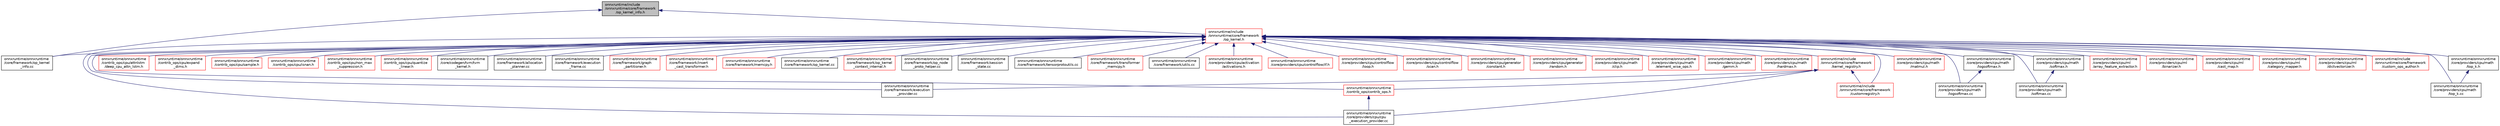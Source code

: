 digraph "onnxruntime/include/onnxruntime/core/framework/op_kernel_info.h"
{
  edge [fontname="Helvetica",fontsize="10",labelfontname="Helvetica",labelfontsize="10"];
  node [fontname="Helvetica",fontsize="10",shape=record];
  Node58 [label="onnxruntime/include\l/onnxruntime/core/framework\l/op_kernel_info.h",height=0.2,width=0.4,color="black", fillcolor="grey75", style="filled", fontcolor="black"];
  Node58 -> Node59 [dir="back",color="midnightblue",fontsize="10",style="solid",fontname="Helvetica"];
  Node59 [label="onnxruntime/include\l/onnxruntime/core/framework\l/op_kernel.h",height=0.2,width=0.4,color="red", fillcolor="white", style="filled",URL="$op__kernel_8h.html"];
  Node59 -> Node60 [dir="back",color="midnightblue",fontsize="10",style="solid",fontname="Helvetica"];
  Node60 [label="onnxruntime/include\l/onnxruntime/core/framework\l/custom_ops_author.h",height=0.2,width=0.4,color="red", fillcolor="white", style="filled",URL="$custom__ops__author_8h.html"];
  Node59 -> Node64 [dir="back",color="midnightblue",fontsize="10",style="solid",fontname="Helvetica"];
  Node64 [label="onnxruntime/include\l/onnxruntime/core/framework\l/customregistry.h",height=0.2,width=0.4,color="red", fillcolor="white", style="filled",URL="$customregistry_8h.html"];
  Node59 -> Node67 [dir="back",color="midnightblue",fontsize="10",style="solid",fontname="Helvetica"];
  Node67 [label="onnxruntime/include\l/onnxruntime/core/framework\l/kernel_registry.h",height=0.2,width=0.4,color="red", fillcolor="white", style="filled",URL="$kernel__registry_8h.html"];
  Node67 -> Node64 [dir="back",color="midnightblue",fontsize="10",style="solid",fontname="Helvetica"];
  Node67 -> Node68 [dir="back",color="midnightblue",fontsize="10",style="solid",fontname="Helvetica"];
  Node68 [label="onnxruntime/onnxruntime\l/contrib_ops/contrib_ops.h",height=0.2,width=0.4,color="red", fillcolor="white", style="filled",URL="$contrib__ops_8h.html"];
  Node68 -> Node71 [dir="back",color="midnightblue",fontsize="10",style="solid",fontname="Helvetica"];
  Node71 [label="onnxruntime/onnxruntime\l/core/providers/cpu/cpu\l_execution_provider.cc",height=0.2,width=0.4,color="black", fillcolor="white", style="filled",URL="$cpu__execution__provider_8cc.html"];
  Node67 -> Node72 [dir="back",color="midnightblue",fontsize="10",style="solid",fontname="Helvetica"];
  Node72 [label="onnxruntime/onnxruntime\l/core/framework/execution\l_provider.cc",height=0.2,width=0.4,color="black", fillcolor="white", style="filled",URL="$execution__provider_8cc.html"];
  Node67 -> Node71 [dir="back",color="midnightblue",fontsize="10",style="solid",fontname="Helvetica"];
  Node59 -> Node68 [dir="back",color="midnightblue",fontsize="10",style="solid",fontname="Helvetica"];
  Node59 -> Node77 [dir="back",color="midnightblue",fontsize="10",style="solid",fontname="Helvetica"];
  Node77 [label="onnxruntime/onnxruntime\l/contrib_ops/cpu/attnlstm\l/deep_cpu_attn_lstm.h",height=0.2,width=0.4,color="red", fillcolor="white", style="filled",URL="$deep__cpu__attn__lstm_8h.html"];
  Node59 -> Node79 [dir="back",color="midnightblue",fontsize="10",style="solid",fontname="Helvetica"];
  Node79 [label="onnxruntime/onnxruntime\l/contrib_ops/cpu/expand\l_dims.h",height=0.2,width=0.4,color="red", fillcolor="white", style="filled",URL="$expand__dims_8h.html"];
  Node59 -> Node81 [dir="back",color="midnightblue",fontsize="10",style="solid",fontname="Helvetica"];
  Node81 [label="onnxruntime/onnxruntime\l/contrib_ops/cpu/sample.h",height=0.2,width=0.4,color="red", fillcolor="white", style="filled",URL="$sample_8h.html"];
  Node59 -> Node83 [dir="back",color="midnightblue",fontsize="10",style="solid",fontname="Helvetica"];
  Node83 [label="onnxruntime/onnxruntime\l/contrib_ops/cpu/isnan.h",height=0.2,width=0.4,color="red", fillcolor="white", style="filled",URL="$isnan_8h.html"];
  Node59 -> Node85 [dir="back",color="midnightblue",fontsize="10",style="solid",fontname="Helvetica"];
  Node85 [label="onnxruntime/onnxruntime\l/contrib_ops/cpu/non_max\l_suppression.h",height=0.2,width=0.4,color="red", fillcolor="white", style="filled",URL="$non__max__suppression_8h.html"];
  Node59 -> Node87 [dir="back",color="midnightblue",fontsize="10",style="solid",fontname="Helvetica"];
  Node87 [label="onnxruntime/onnxruntime\l/contrib_ops/cpu/quantize\l_linear.h",height=0.2,width=0.4,color="red", fillcolor="white", style="filled",URL="$quantize__linear_8h.html"];
  Node59 -> Node89 [dir="back",color="midnightblue",fontsize="10",style="solid",fontname="Helvetica"];
  Node89 [label="onnxruntime/onnxruntime\l/core/codegen/tvm/tvm\l_kernel.h",height=0.2,width=0.4,color="black", fillcolor="white", style="filled",URL="$tvm__kernel_8h.html"];
  Node59 -> Node90 [dir="back",color="midnightblue",fontsize="10",style="solid",fontname="Helvetica"];
  Node90 [label="onnxruntime/onnxruntime\l/core/framework/allocation\l_planner.cc",height=0.2,width=0.4,color="black", fillcolor="white", style="filled",URL="$allocation__planner_8cc.html"];
  Node59 -> Node91 [dir="back",color="midnightblue",fontsize="10",style="solid",fontname="Helvetica"];
  Node91 [label="onnxruntime/onnxruntime\l/core/framework/execution\l_frame.cc",height=0.2,width=0.4,color="black", fillcolor="white", style="filled",URL="$execution__frame_8cc.html"];
  Node59 -> Node72 [dir="back",color="midnightblue",fontsize="10",style="solid",fontname="Helvetica"];
  Node59 -> Node92 [dir="back",color="midnightblue",fontsize="10",style="solid",fontname="Helvetica"];
  Node92 [label="onnxruntime/onnxruntime\l/core/framework/graph\l_partitioner.h",height=0.2,width=0.4,color="red", fillcolor="white", style="filled",URL="$graph__partitioner_8h.html"];
  Node59 -> Node94 [dir="back",color="midnightblue",fontsize="10",style="solid",fontname="Helvetica"];
  Node94 [label="onnxruntime/onnxruntime\l/core/framework/insert\l_cast_transformer.h",height=0.2,width=0.4,color="red", fillcolor="white", style="filled",URL="$insert__cast__transformer_8h.html"];
  Node59 -> Node96 [dir="back",color="midnightblue",fontsize="10",style="solid",fontname="Helvetica"];
  Node96 [label="onnxruntime/onnxruntime\l/core/framework/memcpy.h",height=0.2,width=0.4,color="red", fillcolor="white", style="filled",URL="$memcpy_8h.html"];
  Node59 -> Node98 [dir="back",color="midnightblue",fontsize="10",style="solid",fontname="Helvetica"];
  Node98 [label="onnxruntime/onnxruntime\l/core/framework/op_kernel.cc",height=0.2,width=0.4,color="black", fillcolor="white", style="filled",URL="$op__kernel_8cc.html"];
  Node59 -> Node99 [dir="back",color="midnightblue",fontsize="10",style="solid",fontname="Helvetica"];
  Node99 [label="onnxruntime/onnxruntime\l/core/framework/op_kernel\l_context_internal.h",height=0.2,width=0.4,color="red", fillcolor="white", style="filled",URL="$op__kernel__context__internal_8h.html"];
  Node59 -> Node105 [dir="back",color="midnightblue",fontsize="10",style="solid",fontname="Helvetica"];
  Node105 [label="onnxruntime/onnxruntime\l/core/framework/op_kernel\l_info.cc",height=0.2,width=0.4,color="black", fillcolor="white", style="filled",URL="$op__kernel__info_8cc.html"];
  Node59 -> Node106 [dir="back",color="midnightblue",fontsize="10",style="solid",fontname="Helvetica"];
  Node106 [label="onnxruntime/onnxruntime\l/core/framework/op_node\l_proto_helper.cc",height=0.2,width=0.4,color="black", fillcolor="white", style="filled",URL="$op__node__proto__helper_8cc.html"];
  Node59 -> Node107 [dir="back",color="midnightblue",fontsize="10",style="solid",fontname="Helvetica"];
  Node107 [label="onnxruntime/onnxruntime\l/core/framework/session\l_state.cc",height=0.2,width=0.4,color="black", fillcolor="white", style="filled",URL="$session__state_8cc.html"];
  Node59 -> Node108 [dir="back",color="midnightblue",fontsize="10",style="solid",fontname="Helvetica"];
  Node108 [label="onnxruntime/onnxruntime\l/core/framework/tensorprotoutils.cc",height=0.2,width=0.4,color="black", fillcolor="white", style="filled",URL="$tensorprotoutils_8cc.html"];
  Node59 -> Node109 [dir="back",color="midnightblue",fontsize="10",style="solid",fontname="Helvetica"];
  Node109 [label="onnxruntime/onnxruntime\l/core/framework/transformer\l_memcpy.h",height=0.2,width=0.4,color="red", fillcolor="white", style="filled",URL="$transformer__memcpy_8h.html"];
  Node59 -> Node111 [dir="back",color="midnightblue",fontsize="10",style="solid",fontname="Helvetica"];
  Node111 [label="onnxruntime/onnxruntime\l/core/framework/utils.cc",height=0.2,width=0.4,color="black", fillcolor="white", style="filled",URL="$utils_8cc.html"];
  Node59 -> Node112 [dir="back",color="midnightblue",fontsize="10",style="solid",fontname="Helvetica"];
  Node112 [label="onnxruntime/onnxruntime\l/core/providers/cpu/activation\l/activations.h",height=0.2,width=0.4,color="red", fillcolor="white", style="filled",URL="$cpu_2activation_2activations_8h.html"];
  Node59 -> Node114 [dir="back",color="midnightblue",fontsize="10",style="solid",fontname="Helvetica"];
  Node114 [label="onnxruntime/onnxruntime\l/core/providers/cpu/controlflow/if.h",height=0.2,width=0.4,color="red", fillcolor="white", style="filled",URL="$if_8h.html"];
  Node59 -> Node115 [dir="back",color="midnightblue",fontsize="10",style="solid",fontname="Helvetica"];
  Node115 [label="onnxruntime/onnxruntime\l/core/providers/cpu/controlflow\l/loop.h",height=0.2,width=0.4,color="red", fillcolor="white", style="filled",URL="$loop_8h.html"];
  Node59 -> Node116 [dir="back",color="midnightblue",fontsize="10",style="solid",fontname="Helvetica"];
  Node116 [label="onnxruntime/onnxruntime\l/core/providers/cpu/controlflow\l/scan.h",height=0.2,width=0.4,color="red", fillcolor="white", style="filled",URL="$scan_8h.html"];
  Node59 -> Node71 [dir="back",color="midnightblue",fontsize="10",style="solid",fontname="Helvetica"];
  Node59 -> Node117 [dir="back",color="midnightblue",fontsize="10",style="solid",fontname="Helvetica"];
  Node117 [label="onnxruntime/onnxruntime\l/core/providers/cpu/generator\l/constant.h",height=0.2,width=0.4,color="red", fillcolor="white", style="filled",URL="$constant_8h.html"];
  Node59 -> Node119 [dir="back",color="midnightblue",fontsize="10",style="solid",fontname="Helvetica"];
  Node119 [label="onnxruntime/onnxruntime\l/core/providers/cpu/generator\l/random.h",height=0.2,width=0.4,color="red", fillcolor="white", style="filled",URL="$random_8h.html"];
  Node59 -> Node121 [dir="back",color="midnightblue",fontsize="10",style="solid",fontname="Helvetica"];
  Node121 [label="onnxruntime/onnxruntime\l/core/providers/cpu/math\l/clip.h",height=0.2,width=0.4,color="red", fillcolor="white", style="filled",URL="$clip_8h.html"];
  Node59 -> Node123 [dir="back",color="midnightblue",fontsize="10",style="solid",fontname="Helvetica"];
  Node123 [label="onnxruntime/onnxruntime\l/core/providers/cpu/math\l/element_wise_ops.h",height=0.2,width=0.4,color="red", fillcolor="white", style="filled",URL="$element__wise__ops_8h.html"];
  Node59 -> Node125 [dir="back",color="midnightblue",fontsize="10",style="solid",fontname="Helvetica"];
  Node125 [label="onnxruntime/onnxruntime\l/core/providers/cpu/math\l/gemm.h",height=0.2,width=0.4,color="red", fillcolor="white", style="filled",URL="$cpu_2math_2gemm_8h.html"];
  Node59 -> Node127 [dir="back",color="midnightblue",fontsize="10",style="solid",fontname="Helvetica"];
  Node127 [label="onnxruntime/onnxruntime\l/core/providers/cpu/math\l/hardmax.h",height=0.2,width=0.4,color="red", fillcolor="white", style="filled",URL="$hardmax_8h.html"];
  Node59 -> Node129 [dir="back",color="midnightblue",fontsize="10",style="solid",fontname="Helvetica"];
  Node129 [label="onnxruntime/onnxruntime\l/core/providers/cpu/math\l/logsoftmax.cc",height=0.2,width=0.4,color="black", fillcolor="white", style="filled",URL="$logsoftmax_8cc.html"];
  Node59 -> Node130 [dir="back",color="midnightblue",fontsize="10",style="solid",fontname="Helvetica"];
  Node130 [label="onnxruntime/onnxruntime\l/core/providers/cpu/math\l/logsoftmax.h",height=0.2,width=0.4,color="black", fillcolor="white", style="filled",URL="$logsoftmax_8h.html"];
  Node130 -> Node129 [dir="back",color="midnightblue",fontsize="10",style="solid",fontname="Helvetica"];
  Node59 -> Node131 [dir="back",color="midnightblue",fontsize="10",style="solid",fontname="Helvetica"];
  Node131 [label="onnxruntime/onnxruntime\l/core/providers/cpu/math\l/matmul.h",height=0.2,width=0.4,color="red", fillcolor="white", style="filled",URL="$cpu_2math_2matmul_8h.html"];
  Node59 -> Node133 [dir="back",color="midnightblue",fontsize="10",style="solid",fontname="Helvetica"];
  Node133 [label="onnxruntime/onnxruntime\l/core/providers/cpu/math\l/softmax.cc",height=0.2,width=0.4,color="black", fillcolor="white", style="filled",URL="$cpu_2math_2softmax_8cc.html"];
  Node59 -> Node134 [dir="back",color="midnightblue",fontsize="10",style="solid",fontname="Helvetica"];
  Node134 [label="onnxruntime/onnxruntime\l/core/providers/cpu/math\l/softmax.h",height=0.2,width=0.4,color="black", fillcolor="white", style="filled",URL="$cpu_2math_2softmax_8h.html"];
  Node134 -> Node133 [dir="back",color="midnightblue",fontsize="10",style="solid",fontname="Helvetica"];
  Node59 -> Node135 [dir="back",color="midnightblue",fontsize="10",style="solid",fontname="Helvetica"];
  Node135 [label="onnxruntime/onnxruntime\l/core/providers/cpu/math\l/top_k.cc",height=0.2,width=0.4,color="black", fillcolor="white", style="filled",URL="$top__k_8cc.html"];
  Node59 -> Node136 [dir="back",color="midnightblue",fontsize="10",style="solid",fontname="Helvetica"];
  Node136 [label="onnxruntime/onnxruntime\l/core/providers/cpu/math\l/top_k.h",height=0.2,width=0.4,color="black", fillcolor="white", style="filled",URL="$top__k_8h.html"];
  Node136 -> Node135 [dir="back",color="midnightblue",fontsize="10",style="solid",fontname="Helvetica"];
  Node59 -> Node137 [dir="back",color="midnightblue",fontsize="10",style="solid",fontname="Helvetica"];
  Node137 [label="onnxruntime/onnxruntime\l/core/providers/cpu/ml\l/array_feature_extractor.h",height=0.2,width=0.4,color="red", fillcolor="white", style="filled",URL="$array__feature__extractor_8h.html"];
  Node59 -> Node139 [dir="back",color="midnightblue",fontsize="10",style="solid",fontname="Helvetica"];
  Node139 [label="onnxruntime/onnxruntime\l/core/providers/cpu/ml\l/binarizer.h",height=0.2,width=0.4,color="red", fillcolor="white", style="filled",URL="$binarizer_8h.html"];
  Node59 -> Node141 [dir="back",color="midnightblue",fontsize="10",style="solid",fontname="Helvetica"];
  Node141 [label="onnxruntime/onnxruntime\l/core/providers/cpu/ml\l/cast_map.h",height=0.2,width=0.4,color="red", fillcolor="white", style="filled",URL="$cast__map_8h.html"];
  Node59 -> Node143 [dir="back",color="midnightblue",fontsize="10",style="solid",fontname="Helvetica"];
  Node143 [label="onnxruntime/onnxruntime\l/core/providers/cpu/ml\l/category_mapper.h",height=0.2,width=0.4,color="red", fillcolor="white", style="filled",URL="$category__mapper_8h.html"];
  Node59 -> Node145 [dir="back",color="midnightblue",fontsize="10",style="solid",fontname="Helvetica"];
  Node145 [label="onnxruntime/onnxruntime\l/core/providers/cpu/ml\l/dictvectorizer.h",height=0.2,width=0.4,color="red", fillcolor="white", style="filled",URL="$dictvectorizer_8h.html"];
  Node58 -> Node105 [dir="back",color="midnightblue",fontsize="10",style="solid",fontname="Helvetica"];
}

